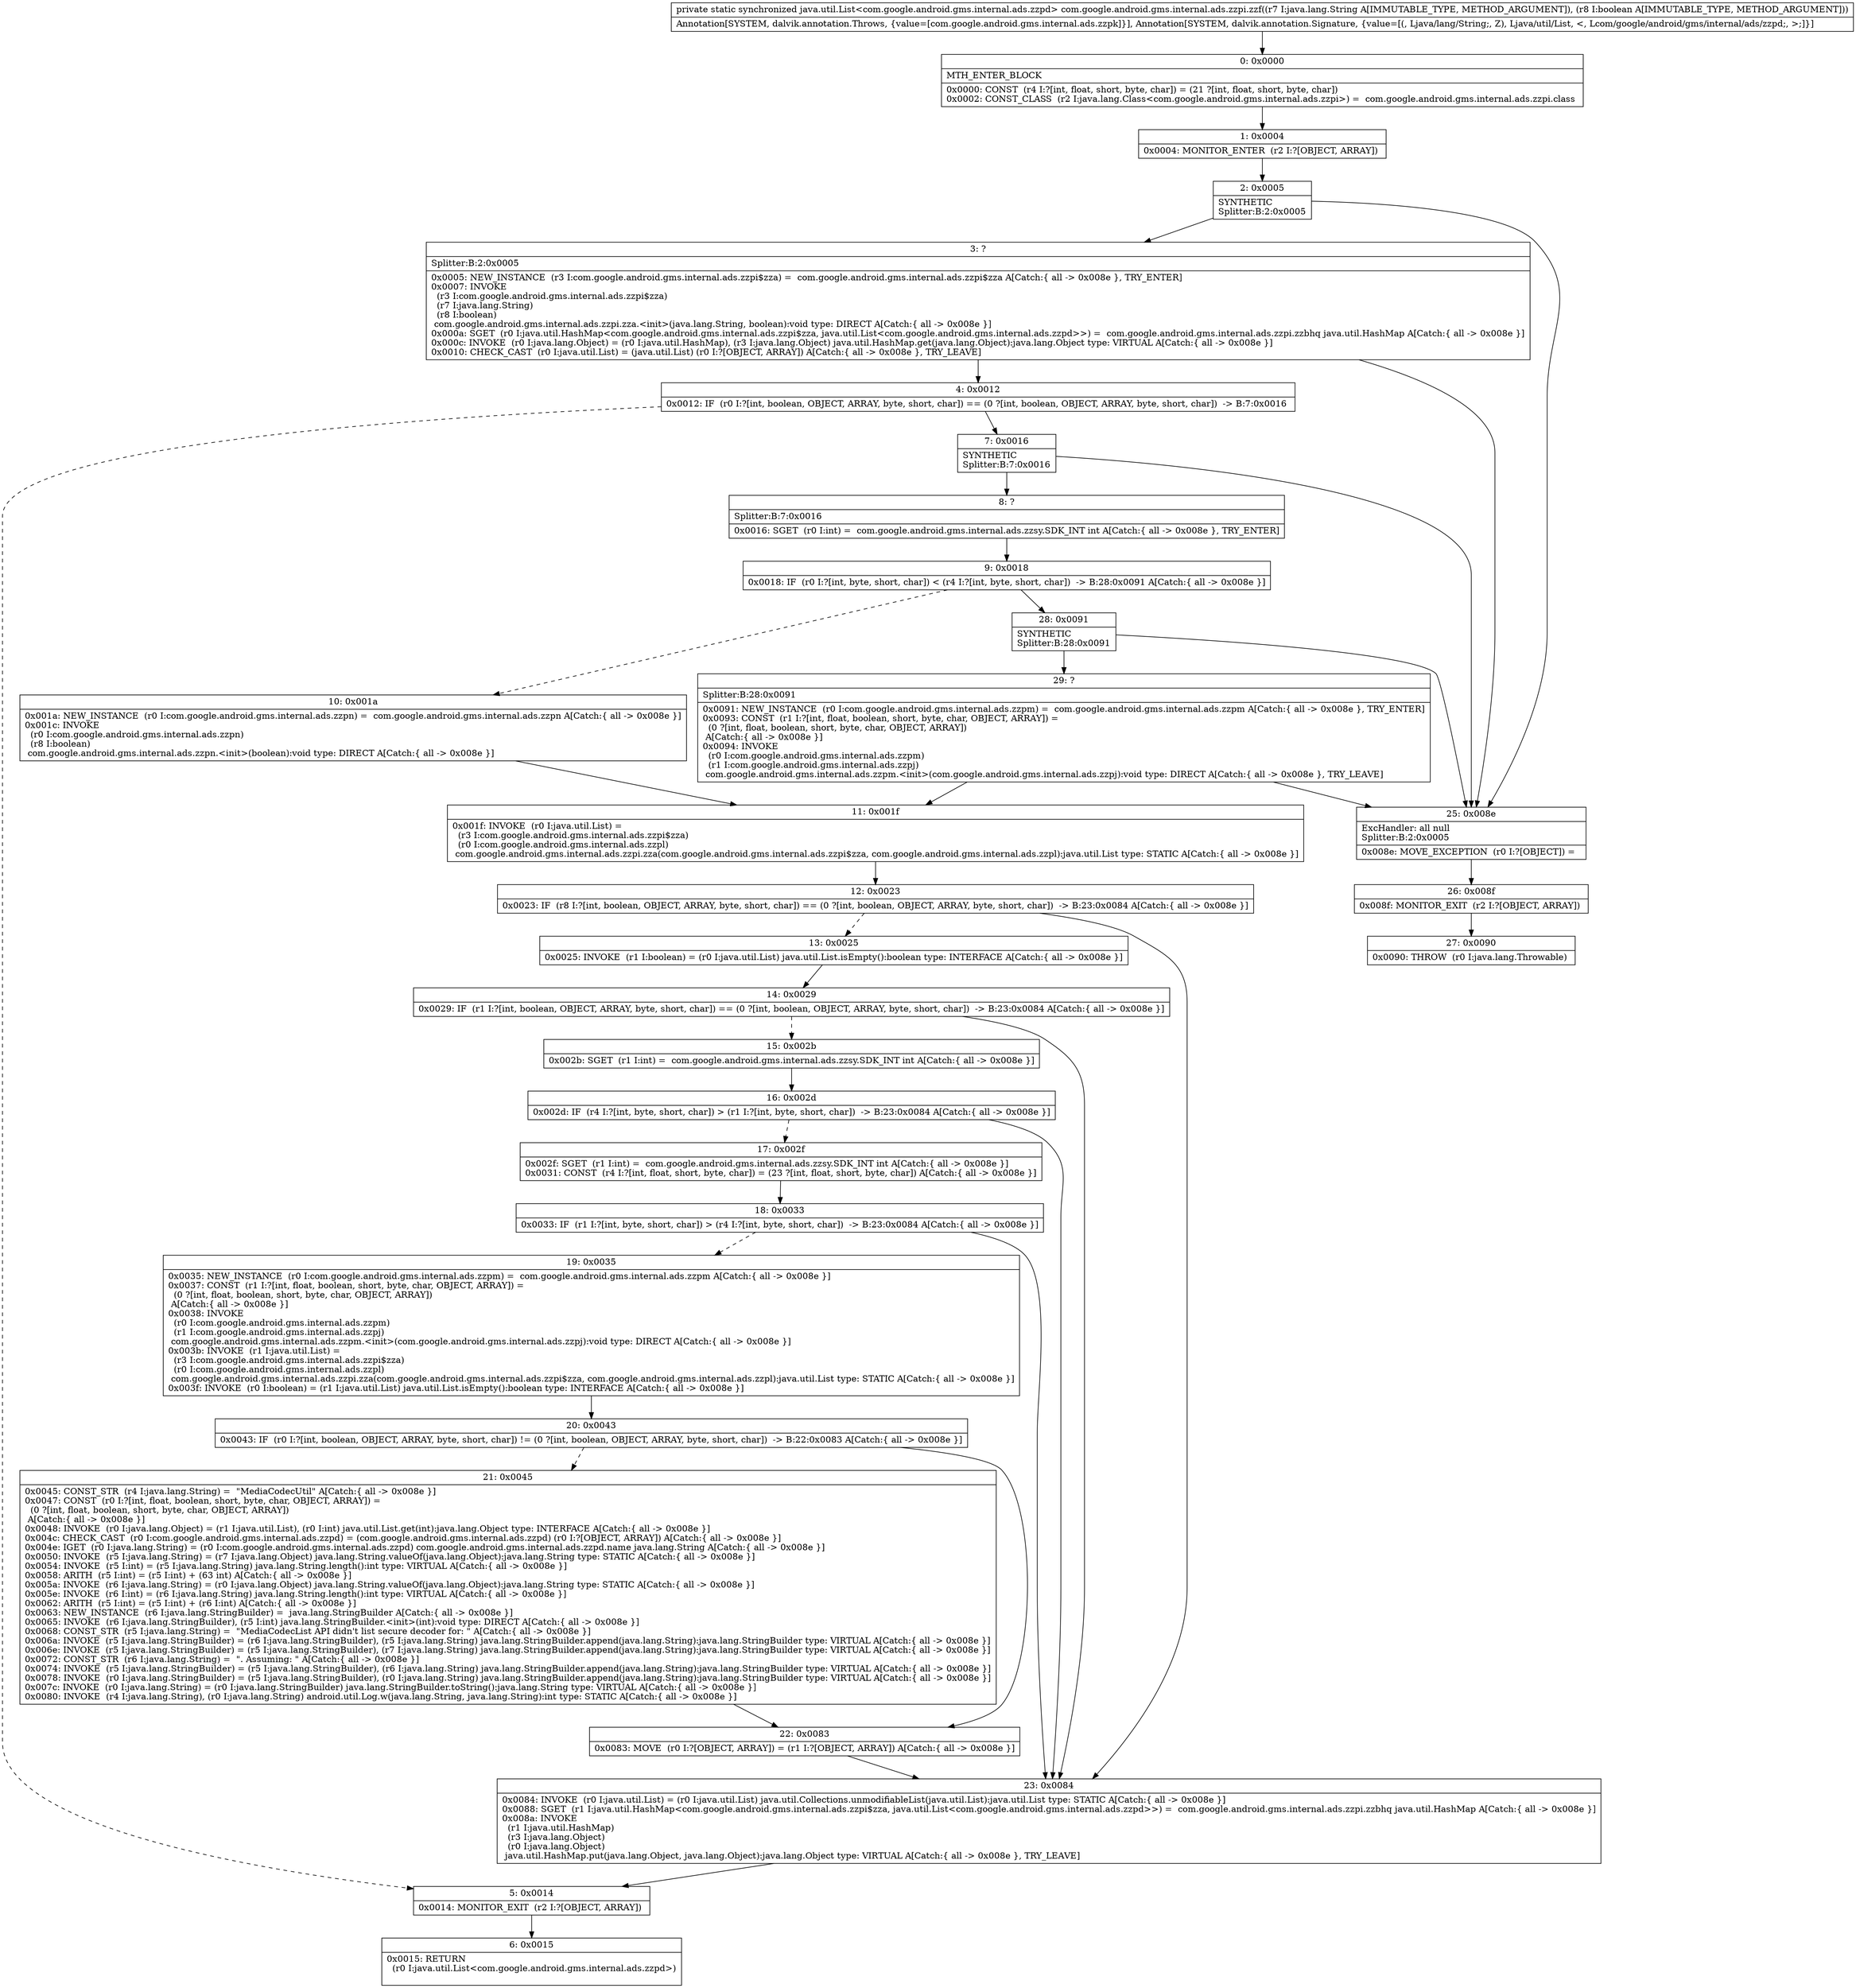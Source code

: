 digraph "CFG forcom.google.android.gms.internal.ads.zzpi.zzf(Ljava\/lang\/String;Z)Ljava\/util\/List;" {
Node_0 [shape=record,label="{0\:\ 0x0000|MTH_ENTER_BLOCK\l|0x0000: CONST  (r4 I:?[int, float, short, byte, char]) = (21 ?[int, float, short, byte, char]) \l0x0002: CONST_CLASS  (r2 I:java.lang.Class\<com.google.android.gms.internal.ads.zzpi\>) =  com.google.android.gms.internal.ads.zzpi.class \l}"];
Node_1 [shape=record,label="{1\:\ 0x0004|0x0004: MONITOR_ENTER  (r2 I:?[OBJECT, ARRAY]) \l}"];
Node_2 [shape=record,label="{2\:\ 0x0005|SYNTHETIC\lSplitter:B:2:0x0005\l}"];
Node_3 [shape=record,label="{3\:\ ?|Splitter:B:2:0x0005\l|0x0005: NEW_INSTANCE  (r3 I:com.google.android.gms.internal.ads.zzpi$zza) =  com.google.android.gms.internal.ads.zzpi$zza A[Catch:\{ all \-\> 0x008e \}, TRY_ENTER]\l0x0007: INVOKE  \l  (r3 I:com.google.android.gms.internal.ads.zzpi$zza)\l  (r7 I:java.lang.String)\l  (r8 I:boolean)\l com.google.android.gms.internal.ads.zzpi.zza.\<init\>(java.lang.String, boolean):void type: DIRECT A[Catch:\{ all \-\> 0x008e \}]\l0x000a: SGET  (r0 I:java.util.HashMap\<com.google.android.gms.internal.ads.zzpi$zza, java.util.List\<com.google.android.gms.internal.ads.zzpd\>\>) =  com.google.android.gms.internal.ads.zzpi.zzbhq java.util.HashMap A[Catch:\{ all \-\> 0x008e \}]\l0x000c: INVOKE  (r0 I:java.lang.Object) = (r0 I:java.util.HashMap), (r3 I:java.lang.Object) java.util.HashMap.get(java.lang.Object):java.lang.Object type: VIRTUAL A[Catch:\{ all \-\> 0x008e \}]\l0x0010: CHECK_CAST  (r0 I:java.util.List) = (java.util.List) (r0 I:?[OBJECT, ARRAY]) A[Catch:\{ all \-\> 0x008e \}, TRY_LEAVE]\l}"];
Node_4 [shape=record,label="{4\:\ 0x0012|0x0012: IF  (r0 I:?[int, boolean, OBJECT, ARRAY, byte, short, char]) == (0 ?[int, boolean, OBJECT, ARRAY, byte, short, char])  \-\> B:7:0x0016 \l}"];
Node_5 [shape=record,label="{5\:\ 0x0014|0x0014: MONITOR_EXIT  (r2 I:?[OBJECT, ARRAY]) \l}"];
Node_6 [shape=record,label="{6\:\ 0x0015|0x0015: RETURN  \l  (r0 I:java.util.List\<com.google.android.gms.internal.ads.zzpd\>)\l \l}"];
Node_7 [shape=record,label="{7\:\ 0x0016|SYNTHETIC\lSplitter:B:7:0x0016\l}"];
Node_8 [shape=record,label="{8\:\ ?|Splitter:B:7:0x0016\l|0x0016: SGET  (r0 I:int) =  com.google.android.gms.internal.ads.zzsy.SDK_INT int A[Catch:\{ all \-\> 0x008e \}, TRY_ENTER]\l}"];
Node_9 [shape=record,label="{9\:\ 0x0018|0x0018: IF  (r0 I:?[int, byte, short, char]) \< (r4 I:?[int, byte, short, char])  \-\> B:28:0x0091 A[Catch:\{ all \-\> 0x008e \}]\l}"];
Node_10 [shape=record,label="{10\:\ 0x001a|0x001a: NEW_INSTANCE  (r0 I:com.google.android.gms.internal.ads.zzpn) =  com.google.android.gms.internal.ads.zzpn A[Catch:\{ all \-\> 0x008e \}]\l0x001c: INVOKE  \l  (r0 I:com.google.android.gms.internal.ads.zzpn)\l  (r8 I:boolean)\l com.google.android.gms.internal.ads.zzpn.\<init\>(boolean):void type: DIRECT A[Catch:\{ all \-\> 0x008e \}]\l}"];
Node_11 [shape=record,label="{11\:\ 0x001f|0x001f: INVOKE  (r0 I:java.util.List) = \l  (r3 I:com.google.android.gms.internal.ads.zzpi$zza)\l  (r0 I:com.google.android.gms.internal.ads.zzpl)\l com.google.android.gms.internal.ads.zzpi.zza(com.google.android.gms.internal.ads.zzpi$zza, com.google.android.gms.internal.ads.zzpl):java.util.List type: STATIC A[Catch:\{ all \-\> 0x008e \}]\l}"];
Node_12 [shape=record,label="{12\:\ 0x0023|0x0023: IF  (r8 I:?[int, boolean, OBJECT, ARRAY, byte, short, char]) == (0 ?[int, boolean, OBJECT, ARRAY, byte, short, char])  \-\> B:23:0x0084 A[Catch:\{ all \-\> 0x008e \}]\l}"];
Node_13 [shape=record,label="{13\:\ 0x0025|0x0025: INVOKE  (r1 I:boolean) = (r0 I:java.util.List) java.util.List.isEmpty():boolean type: INTERFACE A[Catch:\{ all \-\> 0x008e \}]\l}"];
Node_14 [shape=record,label="{14\:\ 0x0029|0x0029: IF  (r1 I:?[int, boolean, OBJECT, ARRAY, byte, short, char]) == (0 ?[int, boolean, OBJECT, ARRAY, byte, short, char])  \-\> B:23:0x0084 A[Catch:\{ all \-\> 0x008e \}]\l}"];
Node_15 [shape=record,label="{15\:\ 0x002b|0x002b: SGET  (r1 I:int) =  com.google.android.gms.internal.ads.zzsy.SDK_INT int A[Catch:\{ all \-\> 0x008e \}]\l}"];
Node_16 [shape=record,label="{16\:\ 0x002d|0x002d: IF  (r4 I:?[int, byte, short, char]) \> (r1 I:?[int, byte, short, char])  \-\> B:23:0x0084 A[Catch:\{ all \-\> 0x008e \}]\l}"];
Node_17 [shape=record,label="{17\:\ 0x002f|0x002f: SGET  (r1 I:int) =  com.google.android.gms.internal.ads.zzsy.SDK_INT int A[Catch:\{ all \-\> 0x008e \}]\l0x0031: CONST  (r4 I:?[int, float, short, byte, char]) = (23 ?[int, float, short, byte, char]) A[Catch:\{ all \-\> 0x008e \}]\l}"];
Node_18 [shape=record,label="{18\:\ 0x0033|0x0033: IF  (r1 I:?[int, byte, short, char]) \> (r4 I:?[int, byte, short, char])  \-\> B:23:0x0084 A[Catch:\{ all \-\> 0x008e \}]\l}"];
Node_19 [shape=record,label="{19\:\ 0x0035|0x0035: NEW_INSTANCE  (r0 I:com.google.android.gms.internal.ads.zzpm) =  com.google.android.gms.internal.ads.zzpm A[Catch:\{ all \-\> 0x008e \}]\l0x0037: CONST  (r1 I:?[int, float, boolean, short, byte, char, OBJECT, ARRAY]) = \l  (0 ?[int, float, boolean, short, byte, char, OBJECT, ARRAY])\l A[Catch:\{ all \-\> 0x008e \}]\l0x0038: INVOKE  \l  (r0 I:com.google.android.gms.internal.ads.zzpm)\l  (r1 I:com.google.android.gms.internal.ads.zzpj)\l com.google.android.gms.internal.ads.zzpm.\<init\>(com.google.android.gms.internal.ads.zzpj):void type: DIRECT A[Catch:\{ all \-\> 0x008e \}]\l0x003b: INVOKE  (r1 I:java.util.List) = \l  (r3 I:com.google.android.gms.internal.ads.zzpi$zza)\l  (r0 I:com.google.android.gms.internal.ads.zzpl)\l com.google.android.gms.internal.ads.zzpi.zza(com.google.android.gms.internal.ads.zzpi$zza, com.google.android.gms.internal.ads.zzpl):java.util.List type: STATIC A[Catch:\{ all \-\> 0x008e \}]\l0x003f: INVOKE  (r0 I:boolean) = (r1 I:java.util.List) java.util.List.isEmpty():boolean type: INTERFACE A[Catch:\{ all \-\> 0x008e \}]\l}"];
Node_20 [shape=record,label="{20\:\ 0x0043|0x0043: IF  (r0 I:?[int, boolean, OBJECT, ARRAY, byte, short, char]) != (0 ?[int, boolean, OBJECT, ARRAY, byte, short, char])  \-\> B:22:0x0083 A[Catch:\{ all \-\> 0x008e \}]\l}"];
Node_21 [shape=record,label="{21\:\ 0x0045|0x0045: CONST_STR  (r4 I:java.lang.String) =  \"MediaCodecUtil\" A[Catch:\{ all \-\> 0x008e \}]\l0x0047: CONST  (r0 I:?[int, float, boolean, short, byte, char, OBJECT, ARRAY]) = \l  (0 ?[int, float, boolean, short, byte, char, OBJECT, ARRAY])\l A[Catch:\{ all \-\> 0x008e \}]\l0x0048: INVOKE  (r0 I:java.lang.Object) = (r1 I:java.util.List), (r0 I:int) java.util.List.get(int):java.lang.Object type: INTERFACE A[Catch:\{ all \-\> 0x008e \}]\l0x004c: CHECK_CAST  (r0 I:com.google.android.gms.internal.ads.zzpd) = (com.google.android.gms.internal.ads.zzpd) (r0 I:?[OBJECT, ARRAY]) A[Catch:\{ all \-\> 0x008e \}]\l0x004e: IGET  (r0 I:java.lang.String) = (r0 I:com.google.android.gms.internal.ads.zzpd) com.google.android.gms.internal.ads.zzpd.name java.lang.String A[Catch:\{ all \-\> 0x008e \}]\l0x0050: INVOKE  (r5 I:java.lang.String) = (r7 I:java.lang.Object) java.lang.String.valueOf(java.lang.Object):java.lang.String type: STATIC A[Catch:\{ all \-\> 0x008e \}]\l0x0054: INVOKE  (r5 I:int) = (r5 I:java.lang.String) java.lang.String.length():int type: VIRTUAL A[Catch:\{ all \-\> 0x008e \}]\l0x0058: ARITH  (r5 I:int) = (r5 I:int) + (63 int) A[Catch:\{ all \-\> 0x008e \}]\l0x005a: INVOKE  (r6 I:java.lang.String) = (r0 I:java.lang.Object) java.lang.String.valueOf(java.lang.Object):java.lang.String type: STATIC A[Catch:\{ all \-\> 0x008e \}]\l0x005e: INVOKE  (r6 I:int) = (r6 I:java.lang.String) java.lang.String.length():int type: VIRTUAL A[Catch:\{ all \-\> 0x008e \}]\l0x0062: ARITH  (r5 I:int) = (r5 I:int) + (r6 I:int) A[Catch:\{ all \-\> 0x008e \}]\l0x0063: NEW_INSTANCE  (r6 I:java.lang.StringBuilder) =  java.lang.StringBuilder A[Catch:\{ all \-\> 0x008e \}]\l0x0065: INVOKE  (r6 I:java.lang.StringBuilder), (r5 I:int) java.lang.StringBuilder.\<init\>(int):void type: DIRECT A[Catch:\{ all \-\> 0x008e \}]\l0x0068: CONST_STR  (r5 I:java.lang.String) =  \"MediaCodecList API didn't list secure decoder for: \" A[Catch:\{ all \-\> 0x008e \}]\l0x006a: INVOKE  (r5 I:java.lang.StringBuilder) = (r6 I:java.lang.StringBuilder), (r5 I:java.lang.String) java.lang.StringBuilder.append(java.lang.String):java.lang.StringBuilder type: VIRTUAL A[Catch:\{ all \-\> 0x008e \}]\l0x006e: INVOKE  (r5 I:java.lang.StringBuilder) = (r5 I:java.lang.StringBuilder), (r7 I:java.lang.String) java.lang.StringBuilder.append(java.lang.String):java.lang.StringBuilder type: VIRTUAL A[Catch:\{ all \-\> 0x008e \}]\l0x0072: CONST_STR  (r6 I:java.lang.String) =  \". Assuming: \" A[Catch:\{ all \-\> 0x008e \}]\l0x0074: INVOKE  (r5 I:java.lang.StringBuilder) = (r5 I:java.lang.StringBuilder), (r6 I:java.lang.String) java.lang.StringBuilder.append(java.lang.String):java.lang.StringBuilder type: VIRTUAL A[Catch:\{ all \-\> 0x008e \}]\l0x0078: INVOKE  (r0 I:java.lang.StringBuilder) = (r5 I:java.lang.StringBuilder), (r0 I:java.lang.String) java.lang.StringBuilder.append(java.lang.String):java.lang.StringBuilder type: VIRTUAL A[Catch:\{ all \-\> 0x008e \}]\l0x007c: INVOKE  (r0 I:java.lang.String) = (r0 I:java.lang.StringBuilder) java.lang.StringBuilder.toString():java.lang.String type: VIRTUAL A[Catch:\{ all \-\> 0x008e \}]\l0x0080: INVOKE  (r4 I:java.lang.String), (r0 I:java.lang.String) android.util.Log.w(java.lang.String, java.lang.String):int type: STATIC A[Catch:\{ all \-\> 0x008e \}]\l}"];
Node_22 [shape=record,label="{22\:\ 0x0083|0x0083: MOVE  (r0 I:?[OBJECT, ARRAY]) = (r1 I:?[OBJECT, ARRAY]) A[Catch:\{ all \-\> 0x008e \}]\l}"];
Node_23 [shape=record,label="{23\:\ 0x0084|0x0084: INVOKE  (r0 I:java.util.List) = (r0 I:java.util.List) java.util.Collections.unmodifiableList(java.util.List):java.util.List type: STATIC A[Catch:\{ all \-\> 0x008e \}]\l0x0088: SGET  (r1 I:java.util.HashMap\<com.google.android.gms.internal.ads.zzpi$zza, java.util.List\<com.google.android.gms.internal.ads.zzpd\>\>) =  com.google.android.gms.internal.ads.zzpi.zzbhq java.util.HashMap A[Catch:\{ all \-\> 0x008e \}]\l0x008a: INVOKE  \l  (r1 I:java.util.HashMap)\l  (r3 I:java.lang.Object)\l  (r0 I:java.lang.Object)\l java.util.HashMap.put(java.lang.Object, java.lang.Object):java.lang.Object type: VIRTUAL A[Catch:\{ all \-\> 0x008e \}, TRY_LEAVE]\l}"];
Node_25 [shape=record,label="{25\:\ 0x008e|ExcHandler: all null\lSplitter:B:2:0x0005\l|0x008e: MOVE_EXCEPTION  (r0 I:?[OBJECT]) =  \l}"];
Node_26 [shape=record,label="{26\:\ 0x008f|0x008f: MONITOR_EXIT  (r2 I:?[OBJECT, ARRAY]) \l}"];
Node_27 [shape=record,label="{27\:\ 0x0090|0x0090: THROW  (r0 I:java.lang.Throwable) \l}"];
Node_28 [shape=record,label="{28\:\ 0x0091|SYNTHETIC\lSplitter:B:28:0x0091\l}"];
Node_29 [shape=record,label="{29\:\ ?|Splitter:B:28:0x0091\l|0x0091: NEW_INSTANCE  (r0 I:com.google.android.gms.internal.ads.zzpm) =  com.google.android.gms.internal.ads.zzpm A[Catch:\{ all \-\> 0x008e \}, TRY_ENTER]\l0x0093: CONST  (r1 I:?[int, float, boolean, short, byte, char, OBJECT, ARRAY]) = \l  (0 ?[int, float, boolean, short, byte, char, OBJECT, ARRAY])\l A[Catch:\{ all \-\> 0x008e \}]\l0x0094: INVOKE  \l  (r0 I:com.google.android.gms.internal.ads.zzpm)\l  (r1 I:com.google.android.gms.internal.ads.zzpj)\l com.google.android.gms.internal.ads.zzpm.\<init\>(com.google.android.gms.internal.ads.zzpj):void type: DIRECT A[Catch:\{ all \-\> 0x008e \}, TRY_LEAVE]\l}"];
MethodNode[shape=record,label="{private static synchronized java.util.List\<com.google.android.gms.internal.ads.zzpd\> com.google.android.gms.internal.ads.zzpi.zzf((r7 I:java.lang.String A[IMMUTABLE_TYPE, METHOD_ARGUMENT]), (r8 I:boolean A[IMMUTABLE_TYPE, METHOD_ARGUMENT]))  | Annotation[SYSTEM, dalvik.annotation.Throws, \{value=[com.google.android.gms.internal.ads.zzpk]\}], Annotation[SYSTEM, dalvik.annotation.Signature, \{value=[(, Ljava\/lang\/String;, Z), Ljava\/util\/List, \<, Lcom\/google\/android\/gms\/internal\/ads\/zzpd;, \>;]\}]\l}"];
MethodNode -> Node_0;
Node_0 -> Node_1;
Node_1 -> Node_2;
Node_2 -> Node_3;
Node_2 -> Node_25;
Node_3 -> Node_4;
Node_3 -> Node_25;
Node_4 -> Node_5[style=dashed];
Node_4 -> Node_7;
Node_5 -> Node_6;
Node_7 -> Node_8;
Node_7 -> Node_25;
Node_8 -> Node_9;
Node_9 -> Node_10[style=dashed];
Node_9 -> Node_28;
Node_10 -> Node_11;
Node_11 -> Node_12;
Node_12 -> Node_13[style=dashed];
Node_12 -> Node_23;
Node_13 -> Node_14;
Node_14 -> Node_15[style=dashed];
Node_14 -> Node_23;
Node_15 -> Node_16;
Node_16 -> Node_17[style=dashed];
Node_16 -> Node_23;
Node_17 -> Node_18;
Node_18 -> Node_19[style=dashed];
Node_18 -> Node_23;
Node_19 -> Node_20;
Node_20 -> Node_21[style=dashed];
Node_20 -> Node_22;
Node_21 -> Node_22;
Node_22 -> Node_23;
Node_23 -> Node_5;
Node_25 -> Node_26;
Node_26 -> Node_27;
Node_28 -> Node_29;
Node_28 -> Node_25;
Node_29 -> Node_25;
Node_29 -> Node_11;
}

